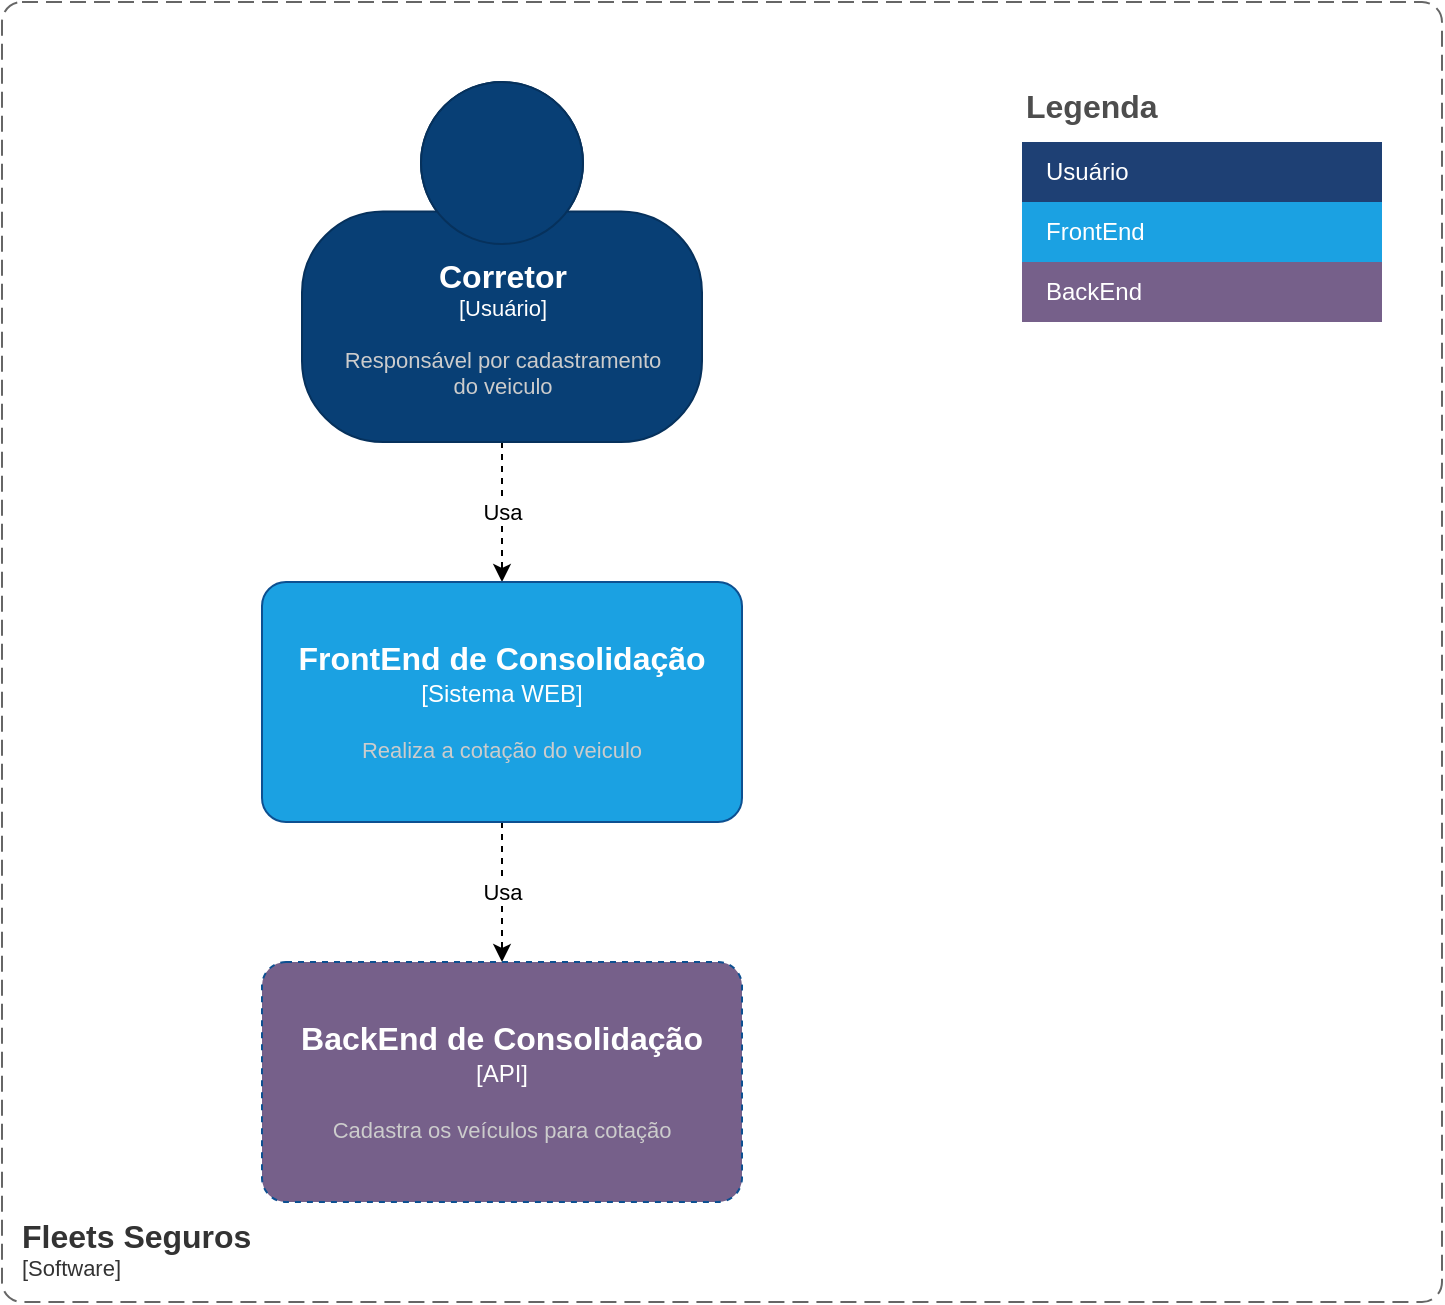 <mxfile version="17.4.1" type="device" pages="2"><diagram id="ROU8sEb9MWk0tpm5awmk" name="Contexto"><mxGraphModel dx="1422" dy="762" grid="1" gridSize="10" guides="1" tooltips="1" connect="1" arrows="1" fold="1" page="1" pageScale="1" pageWidth="827" pageHeight="1169" math="0" shadow="0"><root><mxCell id="0"/><mxCell id="1" parent="0"/><mxCell id="S3ykx0lr7K2mhz4irPKu-3" value="Usa" style="edgeStyle=orthogonalEdgeStyle;rounded=0;orthogonalLoop=1;jettySize=auto;html=1;dashed=1;" parent="1" source="S3ykx0lr7K2mhz4irPKu-1" target="S3ykx0lr7K2mhz4irPKu-2" edge="1"><mxGeometry relative="1" as="geometry"/></mxCell><object placeholders="1" c4Name="Corretor" c4Type="Usuário" c4Description="Responsável por cadastramento &#10;do veiculo" label="&lt;font style=&quot;font-size: 16px&quot;&gt;&lt;b&gt;%c4Name%&lt;/b&gt;&lt;/font&gt;&lt;div&gt;[%c4Type%]&lt;/div&gt;&lt;br&gt;&lt;div&gt;&lt;font style=&quot;font-size: 11px&quot;&gt;&lt;font color=&quot;#cccccc&quot;&gt;%c4Description%&lt;/font&gt;&lt;/div&gt;" id="S3ykx0lr7K2mhz4irPKu-1"><mxCell style="html=1;fontSize=11;dashed=0;whitespace=wrap;fillColor=#083F75;strokeColor=#06315C;fontColor=#ffffff;shape=mxgraph.c4.person2;align=center;metaEdit=1;points=[[0.5,0,0],[1,0.5,0],[1,0.75,0],[0.75,1,0],[0.5,1,0],[0.25,1,0],[0,0.75,0],[0,0.5,0]];resizable=0;" parent="1" vertex="1"><mxGeometry x="200" y="160" width="200" height="180" as="geometry"/></mxCell></object><mxCell id="S3ykx0lr7K2mhz4irPKu-5" value="Usa" style="edgeStyle=orthogonalEdgeStyle;rounded=0;orthogonalLoop=1;jettySize=auto;html=1;dashed=1;" parent="1" source="S3ykx0lr7K2mhz4irPKu-2" target="S3ykx0lr7K2mhz4irPKu-4" edge="1"><mxGeometry relative="1" as="geometry"/></mxCell><object placeholders="1" c4Name="FrontEnd de Consolidação" c4Type="Sistema WEB" c4Description="Realiza a cotação do veiculo" label="&lt;font style=&quot;font-size: 16px&quot;&gt;&lt;b&gt;%c4Name%&lt;/b&gt;&lt;/font&gt;&lt;div&gt;[%c4Type%]&lt;/div&gt;&lt;br&gt;&lt;div&gt;&lt;font style=&quot;font-size: 11px&quot;&gt;&lt;font color=&quot;#cccccc&quot;&gt;%c4Description%&lt;/font&gt;&lt;/div&gt;" id="S3ykx0lr7K2mhz4irPKu-2"><mxCell style="rounded=1;whiteSpace=wrap;html=1;labelBackgroundColor=none;fillColor=#1BA1E2;fontColor=#ffffff;align=center;arcSize=10;strokeColor=#0D5091;metaEdit=1;resizable=0;points=[[0.25,0,0],[0.5,0,0],[0.75,0,0],[1,0.25,0],[1,0.5,0],[1,0.75,0],[0.75,1,0],[0.5,1,0],[0.25,1,0],[0,0.75,0],[0,0.5,0],[0,0.25,0]];" parent="1" vertex="1"><mxGeometry x="180" y="410" width="240" height="120" as="geometry"/></mxCell></object><object placeholders="1" c4Name="BackEnd de Consolidação" c4Type="API" c4Description="Cadastra os veículos para cotação" label="&lt;font style=&quot;font-size: 16px&quot;&gt;&lt;b&gt;%c4Name%&lt;/b&gt;&lt;/font&gt;&lt;div&gt;[%c4Type%]&lt;/div&gt;&lt;br&gt;&lt;div&gt;&lt;font style=&quot;font-size: 11px&quot;&gt;&lt;font color=&quot;#cccccc&quot;&gt;%c4Description%&lt;/font&gt;&lt;/div&gt;" link="data:page/id,mtYopNsrb9zWXurgmgvl" id="S3ykx0lr7K2mhz4irPKu-4"><mxCell style="rounded=1;whiteSpace=wrap;html=1;labelBackgroundColor=none;fillColor=#76608A;fontColor=#ffffff;align=center;arcSize=10;strokeColor=#0D5091;metaEdit=1;resizable=0;points=[[0.25,0,0],[0.5,0,0],[0.75,0,0],[1,0.25,0],[1,0.5,0],[1,0.75,0],[0.75,1,0],[0.5,1,0],[0.25,1,0],[0,0.75,0],[0,0.5,0],[0,0.25,0]];dashed=1;" parent="1" vertex="1"><mxGeometry x="180" y="600" width="240" height="120" as="geometry"/></mxCell></object><mxCell id="S3ykx0lr7K2mhz4irPKu-6" value="Legenda" style="align=left;fontSize=16;fontStyle=1;strokeColor=none;fillColor=none;fontColor=#4D4D4D;spacingTop=-8;resizable=0;dashed=1;" parent="1" vertex="1"><mxGeometry x="560" y="160" width="180" height="30" as="geometry"/></mxCell><mxCell id="S3ykx0lr7K2mhz4irPKu-7" value="" style="shape=table;html=1;whiteSpace=wrap;startSize=0;container=1;collapsible=0;childLayout=tableLayout;fillColor=none;align=left;spacingLeft=10;strokeColor=none;rounded=1;arcSize=11;fontColor=#FFFFFF;resizable=0;points=[[0.25,0,0],[0.5,0,0],[0.75,0,0],[1,0.25,0],[1,0.5,0],[1,0.75,0],[0.75,1,0],[0.5,1,0],[0.25,1,0],[0,0.75,0],[0,0.5,0],[0,0.25,0]];dashed=1;" parent="1" vertex="1"><mxGeometry x="560" y="190" width="180" height="90" as="geometry"/></mxCell><mxCell id="S3ykx0lr7K2mhz4irPKu-8" value="Usuário" style="shape=partialRectangle;html=1;whiteSpace=wrap;connectable=0;fillColor=#1E4074;top=0;left=0;bottom=0;right=0;overflow=hidden;pointerEvents=1;align=left;spacingLeft=10;strokeColor=none;fontColor=#FFFFFF;dashed=1;" parent="S3ykx0lr7K2mhz4irPKu-7" vertex="1"><mxGeometry width="180" height="30" as="geometry"/></mxCell><mxCell id="S3ykx0lr7K2mhz4irPKu-9" value="FrontEnd" style="shape=partialRectangle;html=1;whiteSpace=wrap;connectable=0;fillColor=#1ba1e2;top=0;left=0;bottom=0;right=0;overflow=hidden;pointerEvents=1;align=left;spacingLeft=10;dashed=1;strokeColor=#006EAF;fontColor=#ffffff;" parent="S3ykx0lr7K2mhz4irPKu-7" vertex="1"><mxGeometry y="30" width="180" height="30" as="geometry"/></mxCell><mxCell id="S3ykx0lr7K2mhz4irPKu-10" value="BackEnd" style="shape=partialRectangle;html=1;whiteSpace=wrap;connectable=0;fillColor=#76608a;top=0;left=0;bottom=0;right=0;overflow=hidden;pointerEvents=1;align=left;spacingLeft=10;fontColor=#ffffff;dashed=1;strokeColor=#432D57;" parent="S3ykx0lr7K2mhz4irPKu-7" vertex="1"><mxGeometry y="60" width="180" height="30" as="geometry"/></mxCell><object placeholders="1" c4Name="Fleets Seguros" c4Type="Sistema" c4Application="Software" label="&lt;font style=&quot;font-size: 16px&quot;&gt;&lt;b&gt;&lt;div style=&quot;text-align: left&quot;&gt;%c4Name%&lt;/div&gt;&lt;/b&gt;&lt;/font&gt;&lt;div style=&quot;text-align: left&quot;&gt;[%c4Application%]&lt;/div&gt;" id="S3ykx0lr7K2mhz4irPKu-15"><mxCell style="rounded=1;fontSize=11;whiteSpace=wrap;html=1;dashed=1;arcSize=20;fillColor=none;strokeColor=#666666;fontColor=#333333;labelBackgroundColor=none;align=left;verticalAlign=bottom;labelBorderColor=none;spacingTop=0;spacing=10;dashPattern=8 4;metaEdit=1;rotatable=0;perimeter=rectanglePerimeter;noLabel=0;labelPadding=0;allowArrows=0;connectable=0;expand=0;recursiveResize=0;editable=1;pointerEvents=0;absoluteArcSize=1;points=[[0.25,0,0],[0.5,0,0],[0.75,0,0],[1,0.25,0],[1,0.5,0],[1,0.75,0],[0.75,1,0],[0.5,1,0],[0.25,1,0],[0,0.75,0],[0,0.5,0],[0,0.25,0]];" parent="1" vertex="1"><mxGeometry x="50" y="120" width="720" height="650" as="geometry"/></mxCell></object></root></mxGraphModel></diagram><diagram id="mtYopNsrb9zWXurgmgvl" name="Container"><mxGraphModel dx="1422" dy="762" grid="1" gridSize="10" guides="1" tooltips="1" connect="1" arrows="1" fold="1" page="1" pageScale="1" pageWidth="827" pageHeight="1169" math="0" shadow="0"><root><mxCell id="0"/><mxCell id="1" parent="0"/><mxCell id="jP5-8usij3fiydsxzRnt-4" style="edgeStyle=orthogonalEdgeStyle;rounded=0;jumpStyle=none;orthogonalLoop=1;jettySize=auto;html=1;entryX=0.5;entryY=0;entryDx=0;entryDy=0;entryPerimeter=0;strokeColor=default;dashed=1;" edge="1" parent="1" source="Idv60uqco_-WRR28PIum-1" target="Idv60uqco_-WRR28PIum-4"><mxGeometry relative="1" as="geometry"/></mxCell><object placeholders="1" c4Type="Aplicação WEB" c4Container="Container " c4Technology="Angular" c4Description="Aplicação responsável por realizar cotações" label="&lt;font style=&quot;font-size: 16px&quot;&gt;&lt;b&gt;%c4Type%&lt;/font&gt;&lt;div&gt;[%c4Container%:&amp;nbsp;%c4Technology%]&lt;/div&gt;&lt;br&gt;&lt;div&gt;&lt;font style=&quot;font-size: 11px&quot;&gt;&lt;font color=&quot;#E6E6E6&quot;&gt;%c4Description%&lt;/font&gt;&lt;/div&gt;" id="Idv60uqco_-WRR28PIum-1"><mxCell style="shape=mxgraph.c4.webBrowserContainer;whiteSpace=wrap;html=1;boundedLbl=1;rounded=0;labelBackgroundColor=none;fillColor=#3162AF;fontSize=12;align=center;strokeColor=default;metaEdit=1;points=[[0.5,0,0],[1,0.25,0],[1,0.5,0],[1,0.75,0],[0.5,1,0],[0,0.75,0],[0,0.5,0],[0,0.25,0]];resizable=0;fontColor=#333333;gradientColor=none;shadow=0;sketch=0;" vertex="1" parent="1"><mxGeometry x="335" y="150" width="240" height="160" as="geometry"/></mxCell></object><object placeholders="1" c4Type="Base de Dados" c4Container="Container " c4Technology="PostgresSQL" c4Description="Responsável por armazenar o cadastro do veiculo" label="&lt;font style=&quot;font-size: 16px&quot;&gt;&lt;b&gt;%c4Type%&lt;/font&gt;&lt;div&gt;[%c4Container%:&amp;nbsp;%c4Technology%]&lt;/div&gt;&lt;br&gt;&lt;div&gt;&lt;font style=&quot;font-size: 11px&quot;&gt;&lt;font color=&quot;#E6E6E6&quot;&gt;%c4Description%&lt;/font&gt;&lt;/div&gt;" id="Idv60uqco_-WRR28PIum-2"><mxCell style="shape=cylinder3;size=15;whiteSpace=wrap;html=1;boundedLbl=1;rounded=0;labelBackgroundColor=none;fillColor=#001933;fontSize=12;fontColor=#ffffff;align=center;strokeColor=#0E7DAD;metaEdit=1;points=[[0.5,0,0],[1,0.25,0],[1,0.5,0],[1,0.75,0],[0.5,1,0],[0,0.75,0],[0,0.5,0],[0,0.25,0]];resizable=0;" vertex="1" parent="1"><mxGeometry x="70" y="550" width="240" height="120" as="geometry"/></mxCell></object><mxCell id="Jkq4YL0ld_F9lM8Akdfu-2" style="edgeStyle=orthogonalEdgeStyle;orthogonalLoop=1;jettySize=auto;html=1;exitX=1;exitY=0.75;exitDx=0;exitDy=0;exitPerimeter=0;strokeColor=default;rounded=0;jumpStyle=none;dashed=1;" edge="1" parent="1" source="Idv60uqco_-WRR28PIum-3" target="Idv60uqco_-WRR28PIum-1"><mxGeometry relative="1" as="geometry"><Array as="points"><mxPoint x="310" y="145"/><mxPoint x="310" y="250"/></Array></mxGeometry></mxCell><object placeholders="1" c4Name="Corretor" c4Type="Usuário" c4Description="Responsável por cadastramento &#10;do veiculo" label="&lt;font style=&quot;font-size: 16px&quot;&gt;&lt;b&gt;%c4Name%&lt;/b&gt;&lt;/font&gt;&lt;div&gt;[%c4Type%]&lt;/div&gt;&lt;br&gt;&lt;div&gt;&lt;font style=&quot;font-size: 11px&quot;&gt;&lt;font color=&quot;#cccccc&quot;&gt;%c4Description%&lt;/font&gt;&lt;/div&gt;" id="Idv60uqco_-WRR28PIum-3"><mxCell style="html=1;fontSize=11;dashed=0;whitespace=wrap;fillColor=#083F75;strokeColor=#06315C;fontColor=#ffffff;shape=mxgraph.c4.person2;align=center;metaEdit=1;points=[[0.5,0,0],[1,0.5,0],[1,0.75,0],[0.75,1,0],[0.5,1,0],[0.25,1,0],[0,0.75,0],[0,0.5,0]];resizable=0;" vertex="1" parent="1"><mxGeometry x="60" y="10" width="200" height="180" as="geometry"/></mxCell></object><mxCell id="Jkq4YL0ld_F9lM8Akdfu-6" style="edgeStyle=orthogonalEdgeStyle;rounded=0;orthogonalLoop=1;jettySize=auto;html=1;entryX=0.5;entryY=0;entryDx=0;entryDy=0;entryPerimeter=0;dashed=1;" edge="1" parent="1" source="Idv60uqco_-WRR28PIum-4" target="Idv60uqco_-WRR28PIum-2"><mxGeometry relative="1" as="geometry"/></mxCell><object placeholders="1" c4Name="API de consolidação" c4Type="API" c4Technology="Spring Boot" c4Description="API de interface do BackEnd" label="&lt;font style=&quot;font-size: 16px&quot;&gt;&lt;b&gt;%c4Name%&lt;/b&gt;&lt;/font&gt;&lt;div&gt;[%c4Type%: %c4Technology%]&lt;/div&gt;&lt;br&gt;&lt;div&gt;&lt;font style=&quot;font-size: 11px&quot;&gt;&lt;font color=&quot;#E6E6E6&quot;&gt;%c4Description%&lt;/font&gt;&lt;/div&gt;" id="Idv60uqco_-WRR28PIum-4"><mxCell style="rounded=1;whiteSpace=wrap;html=1;fontSize=11;labelBackgroundColor=none;fillColor=#009900;fontColor=#ffffff;align=center;arcSize=10;strokeColor=#0E7DAD;metaEdit=1;resizable=0;points=[[0.25,0,0],[0.5,0,0],[0.75,0,0],[1,0.25,0],[1,0.5,0],[1,0.75,0],[0.75,1,0],[0.5,1,0],[0.25,1,0],[0,0.75,0],[0,0.5,0],[0,0.25,0]];" vertex="1" parent="1"><mxGeometry x="335" y="410" width="240" height="120" as="geometry"/></mxCell></object><mxCell id="Jkq4YL0ld_F9lM8Akdfu-3" value="Acessa" style="text;html=1;align=center;verticalAlign=middle;resizable=0;points=[];autosize=1;strokeColor=none;fillColor=none;" vertex="1" parent="1"><mxGeometry x="265" y="200" width="50" height="20" as="geometry"/></mxCell><mxCell id="Jkq4YL0ld_F9lM8Akdfu-5" value="HTTP REST (JSON)" style="text;html=1;align=center;verticalAlign=middle;resizable=0;points=[];autosize=1;strokeColor=none;fillColor=none;" vertex="1" parent="1"><mxGeometry x="390" y="360" width="130" height="20" as="geometry"/></mxCell><mxCell id="Jkq4YL0ld_F9lM8Akdfu-7" value="Spring Data" style="text;html=1;align=center;verticalAlign=middle;resizable=0;points=[];autosize=1;strokeColor=none;fillColor=none;" vertex="1" parent="1"><mxGeometry x="250" y="450" width="80" height="20" as="geometry"/></mxCell><mxCell id="HwGvhum_eRHjioX43mVN-1" value="Legenda" style="align=left;fontSize=16;fontStyle=1;strokeColor=none;fillColor=none;fontColor=#4D4D4D;spacingTop=-8;resizable=0;" vertex="1" parent="1"><mxGeometry x="640" y="20" width="180" height="30" as="geometry"/></mxCell><mxCell id="HwGvhum_eRHjioX43mVN-2" value="" style="shape=table;html=1;whiteSpace=wrap;startSize=0;container=1;collapsible=0;childLayout=tableLayout;fillColor=none;align=left;spacingLeft=10;strokeColor=none;rounded=1;arcSize=11;fontColor=#FFFFFF;resizable=0;points=[[0.25,0,0],[0.5,0,0],[0.75,0,0],[1,0.25,0],[1,0.5,0],[1,0.75,0],[0.75,1,0],[0.5,1,0],[0.25,1,0],[0,0.75,0],[0,0.5,0],[0,0.25,0]];" vertex="1" parent="1"><mxGeometry x="640" y="50" width="180" height="100" as="geometry"/></mxCell><mxCell id="HwGvhum_eRHjioX43mVN-3" value="Usuario" style="shape=partialRectangle;html=1;whiteSpace=wrap;connectable=0;fillColor=#1E4074;top=0;left=0;bottom=0;right=0;overflow=hidden;pointerEvents=1;align=left;spacingLeft=10;strokeColor=none;fontColor=#FFFFFF;" vertex="1" parent="HwGvhum_eRHjioX43mVN-2"><mxGeometry width="180" height="20" as="geometry"/></mxCell><mxCell id="HwGvhum_eRHjioX43mVN-4" value="Aplicação WEB" style="shape=partialRectangle;html=1;whiteSpace=wrap;connectable=0;fillColor=#3162AF;top=0;left=0;bottom=0;right=0;overflow=hidden;pointerEvents=1;align=left;spacingLeft=10;fontColor=#FFFFFF;" vertex="1" parent="HwGvhum_eRHjioX43mVN-2"><mxGeometry y="20" width="180" height="20" as="geometry"/></mxCell><mxCell id="HwGvhum_eRHjioX43mVN-5" value="API" style="shape=partialRectangle;html=1;whiteSpace=wrap;connectable=0;fillColor=#009900;top=0;left=0;bottom=0;right=0;overflow=hidden;pointerEvents=1;align=left;spacingLeft=10;fontColor=#FFFFFF;" vertex="1" parent="HwGvhum_eRHjioX43mVN-2"><mxGeometry y="40" width="180" height="30" as="geometry"/></mxCell><mxCell id="HwGvhum_eRHjioX43mVN-6" value="Base de dados" style="shape=partialRectangle;html=1;whiteSpace=wrap;connectable=0;fillColor=#001933;top=0;left=0;bottom=0;right=0;overflow=hidden;pointerEvents=1;align=left;spacingLeft=10;fontColor=#FFFFFF;" vertex="1" parent="HwGvhum_eRHjioX43mVN-2"><mxGeometry y="70" width="180" height="30" as="geometry"/></mxCell></root></mxGraphModel></diagram></mxfile>